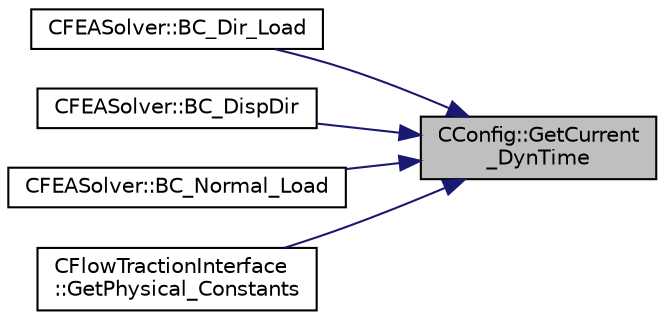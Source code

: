 digraph "CConfig::GetCurrent_DynTime"
{
 // LATEX_PDF_SIZE
  edge [fontname="Helvetica",fontsize="10",labelfontname="Helvetica",labelfontsize="10"];
  node [fontname="Helvetica",fontsize="10",shape=record];
  rankdir="RL";
  Node1 [label="CConfig::GetCurrent\l_DynTime",height=0.2,width=0.4,color="black", fillcolor="grey75", style="filled", fontcolor="black",tooltip="If we are prforming an unsteady simulation, there is only one value of the time step for the complete..."];
  Node1 -> Node2 [dir="back",color="midnightblue",fontsize="10",style="solid",fontname="Helvetica"];
  Node2 [label="CFEASolver::BC_Dir_Load",height=0.2,width=0.4,color="black", fillcolor="white", style="filled",URL="$classCFEASolver.html#a4a259f59bd8bfc5888a59e4505447134",tooltip="Impose a load boundary condition in cartesian coordinates."];
  Node1 -> Node3 [dir="back",color="midnightblue",fontsize="10",style="solid",fontname="Helvetica"];
  Node3 [label="CFEASolver::BC_DispDir",height=0.2,width=0.4,color="black", fillcolor="white", style="filled",URL="$classCFEASolver.html#adcca156fc415758458f4dd0e40ad0b7f",tooltip="A virtual member."];
  Node1 -> Node4 [dir="back",color="midnightblue",fontsize="10",style="solid",fontname="Helvetica"];
  Node4 [label="CFEASolver::BC_Normal_Load",height=0.2,width=0.4,color="black", fillcolor="white", style="filled",URL="$classCFEASolver.html#a564030e469386df4b15d1b3f490392a5",tooltip="Impose a load boundary condition normal to the boundary."];
  Node1 -> Node5 [dir="back",color="midnightblue",fontsize="10",style="solid",fontname="Helvetica"];
  Node5 [label="CFlowTractionInterface\l::GetPhysical_Constants",height=0.2,width=0.4,color="black", fillcolor="white", style="filled",URL="$classCFlowTractionInterface.html#a027d7b92f6e0cc271fabd9a46b60616a",tooltip="Retrieve some constants needed for the calculations."];
}

